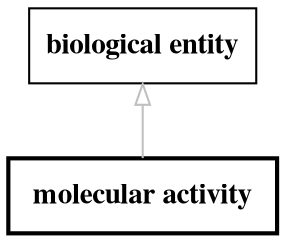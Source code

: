 // biolink model
digraph {
	graph [fontsize=32 penwidth=5]
	node [color=black fontname="times bold" shape=rectangle]
	edge [color=gray fontcolor=darkgray]
	"molecular activity" [label=" molecular activity " style=bold]
	"biological entity" -> "molecular activity" [label="" arrowtail=onormal dir=back]
}
